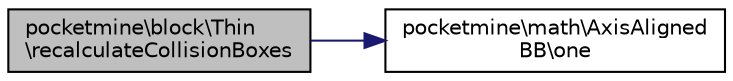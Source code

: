 digraph "pocketmine\block\Thin\recalculateCollisionBoxes"
{
 // INTERACTIVE_SVG=YES
 // LATEX_PDF_SIZE
  edge [fontname="Helvetica",fontsize="10",labelfontname="Helvetica",labelfontsize="10"];
  node [fontname="Helvetica",fontsize="10",shape=record];
  rankdir="LR";
  Node1 [label="pocketmine\\block\\Thin\l\\recalculateCollisionBoxes",height=0.2,width=0.4,color="black", fillcolor="grey75", style="filled", fontcolor="black",tooltip=" "];
  Node1 -> Node2 [color="midnightblue",fontsize="10",style="solid",fontname="Helvetica"];
  Node2 [label="pocketmine\\math\\AxisAligned\lBB\\one",height=0.2,width=0.4,color="black", fillcolor="white", style="filled",URL="$dd/d16/classpocketmine_1_1math_1_1_axis_aligned_b_b.html#a28724c6fb2adcf3e5fb11b1c4cad69d0",tooltip=" "];
}
